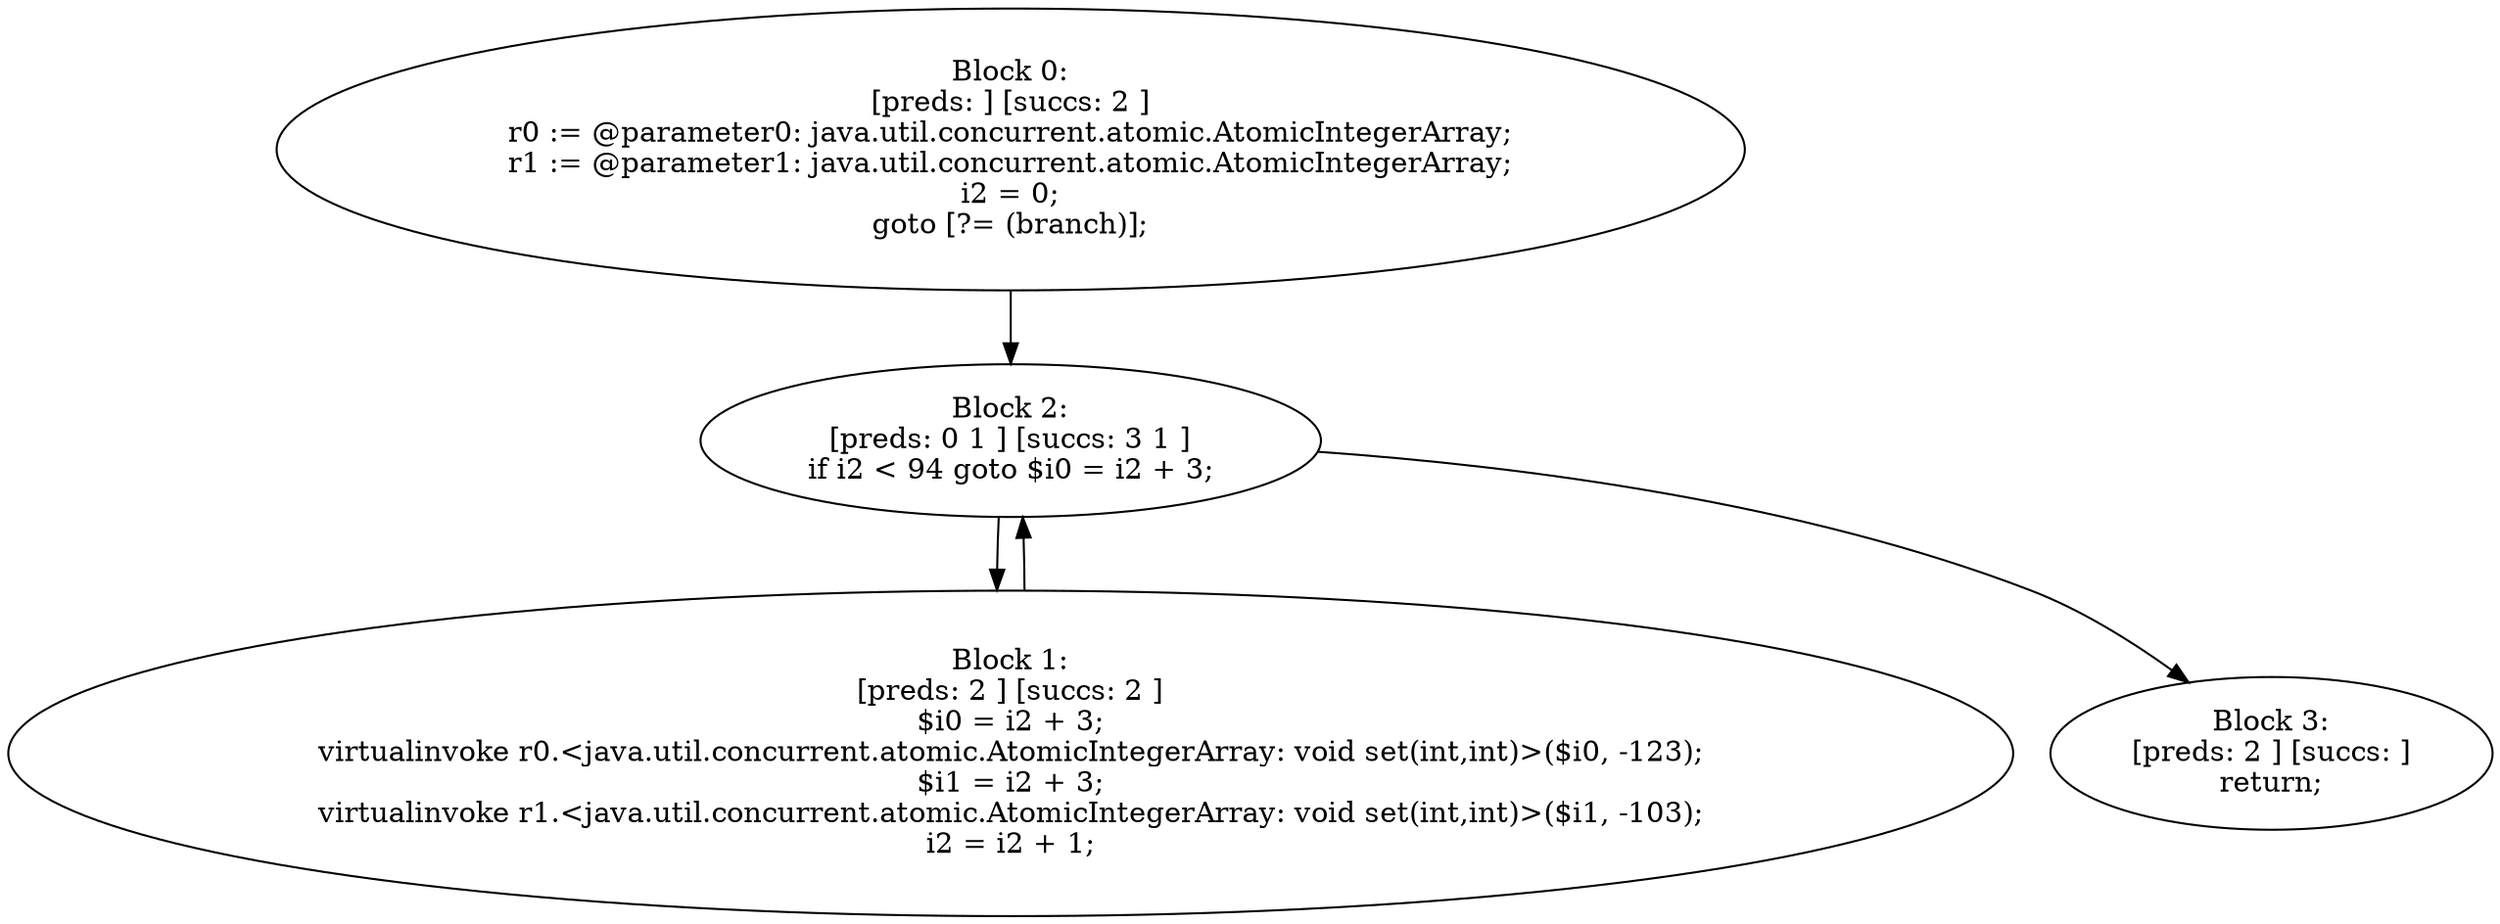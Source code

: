 digraph "unitGraph" {
    "Block 0:
[preds: ] [succs: 2 ]
r0 := @parameter0: java.util.concurrent.atomic.AtomicIntegerArray;
r1 := @parameter1: java.util.concurrent.atomic.AtomicIntegerArray;
i2 = 0;
goto [?= (branch)];
"
    "Block 1:
[preds: 2 ] [succs: 2 ]
$i0 = i2 + 3;
virtualinvoke r0.<java.util.concurrent.atomic.AtomicIntegerArray: void set(int,int)>($i0, -123);
$i1 = i2 + 3;
virtualinvoke r1.<java.util.concurrent.atomic.AtomicIntegerArray: void set(int,int)>($i1, -103);
i2 = i2 + 1;
"
    "Block 2:
[preds: 0 1 ] [succs: 3 1 ]
if i2 < 94 goto $i0 = i2 + 3;
"
    "Block 3:
[preds: 2 ] [succs: ]
return;
"
    "Block 0:
[preds: ] [succs: 2 ]
r0 := @parameter0: java.util.concurrent.atomic.AtomicIntegerArray;
r1 := @parameter1: java.util.concurrent.atomic.AtomicIntegerArray;
i2 = 0;
goto [?= (branch)];
"->"Block 2:
[preds: 0 1 ] [succs: 3 1 ]
if i2 < 94 goto $i0 = i2 + 3;
";
    "Block 1:
[preds: 2 ] [succs: 2 ]
$i0 = i2 + 3;
virtualinvoke r0.<java.util.concurrent.atomic.AtomicIntegerArray: void set(int,int)>($i0, -123);
$i1 = i2 + 3;
virtualinvoke r1.<java.util.concurrent.atomic.AtomicIntegerArray: void set(int,int)>($i1, -103);
i2 = i2 + 1;
"->"Block 2:
[preds: 0 1 ] [succs: 3 1 ]
if i2 < 94 goto $i0 = i2 + 3;
";
    "Block 2:
[preds: 0 1 ] [succs: 3 1 ]
if i2 < 94 goto $i0 = i2 + 3;
"->"Block 3:
[preds: 2 ] [succs: ]
return;
";
    "Block 2:
[preds: 0 1 ] [succs: 3 1 ]
if i2 < 94 goto $i0 = i2 + 3;
"->"Block 1:
[preds: 2 ] [succs: 2 ]
$i0 = i2 + 3;
virtualinvoke r0.<java.util.concurrent.atomic.AtomicIntegerArray: void set(int,int)>($i0, -123);
$i1 = i2 + 3;
virtualinvoke r1.<java.util.concurrent.atomic.AtomicIntegerArray: void set(int,int)>($i1, -103);
i2 = i2 + 1;
";
}
